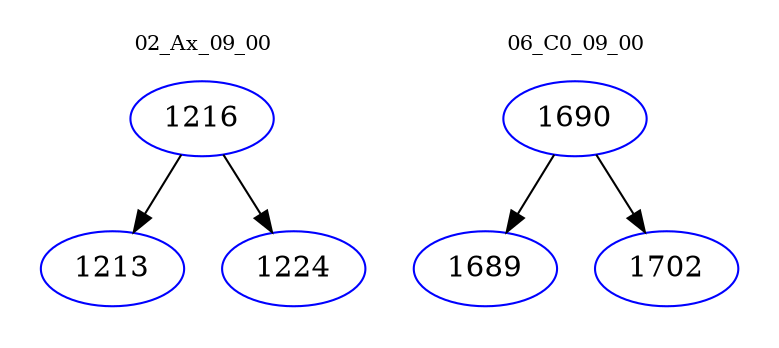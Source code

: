 digraph{
subgraph cluster_0 {
color = white
label = "02_Ax_09_00";
fontsize=10;
T0_1216 [label="1216", color="blue"]
T0_1216 -> T0_1213 [color="black"]
T0_1213 [label="1213", color="blue"]
T0_1216 -> T0_1224 [color="black"]
T0_1224 [label="1224", color="blue"]
}
subgraph cluster_1 {
color = white
label = "06_C0_09_00";
fontsize=10;
T1_1690 [label="1690", color="blue"]
T1_1690 -> T1_1689 [color="black"]
T1_1689 [label="1689", color="blue"]
T1_1690 -> T1_1702 [color="black"]
T1_1702 [label="1702", color="blue"]
}
}
